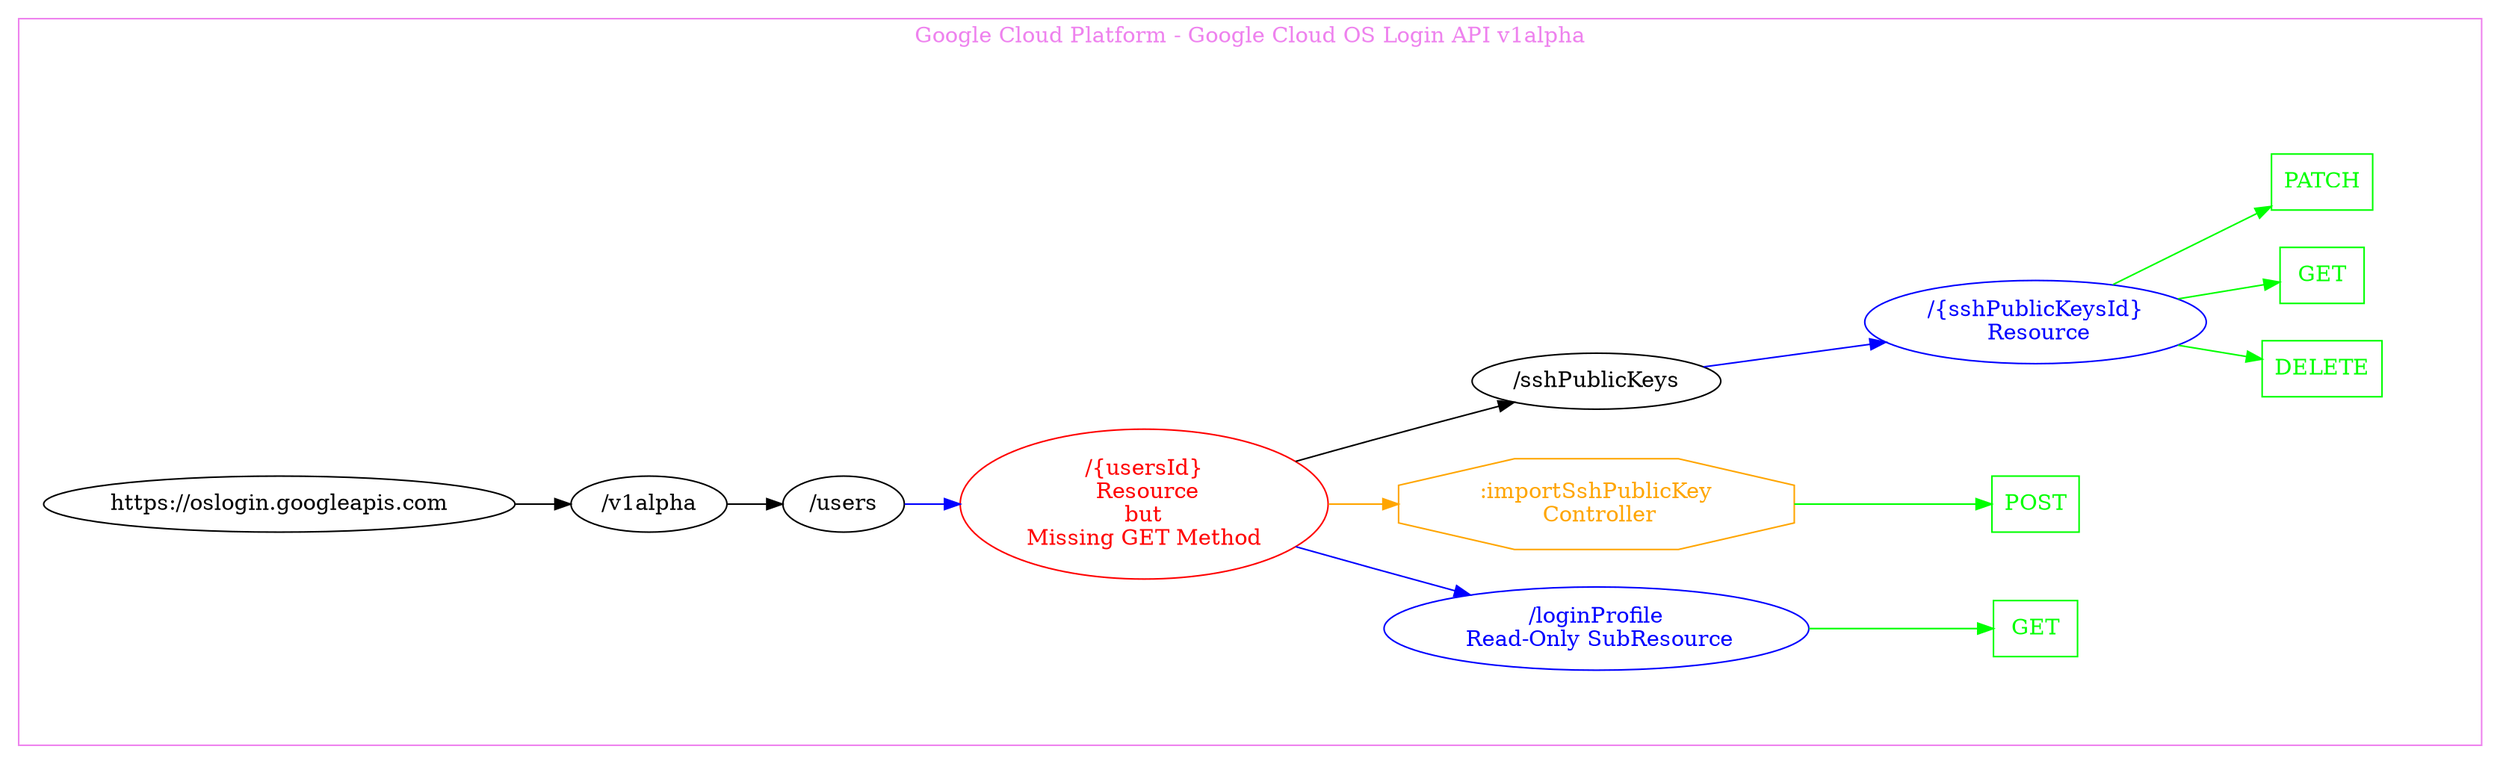 digraph Cloud_Computing_REST_API {
rankdir="LR";
subgraph cluster_0 {
label="Google Cloud Platform - Google Cloud OS Login API v1alpha"
color=violet
fontcolor=violet
subgraph cluster_1 {
label=""
color=white
fontcolor=white
node1 [label="https://oslogin.googleapis.com", shape="ellipse", color="black", fontcolor="black"]
node1 -> node2 [color="black", fontcolor="black"]
subgraph cluster_2 {
label=""
color=white
fontcolor=white
node2 [label="/v1alpha", shape="ellipse", color="black", fontcolor="black"]
node2 -> node3 [color="black", fontcolor="black"]
subgraph cluster_3 {
label=""
color=white
fontcolor=white
node3 [label="/users", shape="ellipse", color="black", fontcolor="black"]
node3 -> node4 [color="blue", fontcolor="blue"]
subgraph cluster_4 {
label=""
color=white
fontcolor=white
node4 [label="/{usersId}\n Resource\nbut\nMissing GET Method", shape="ellipse", color="red", fontcolor="red"]
node4 -> node5 [color="blue", fontcolor="blue"]
subgraph cluster_5 {
label=""
color=white
fontcolor=white
node5 [label="/loginProfile\n Read-Only SubResource", shape="ellipse", color="blue", fontcolor="blue"]
node5 -> node6 [color="green", fontcolor="green"]
subgraph cluster_6 {
label=""
color=white
fontcolor=white
node6 [label="GET", shape="box", color="green", fontcolor="green"]
}
}
node4 -> node7 [color="orange", fontcolor="orange"]
subgraph cluster_7 {
label=""
color=white
fontcolor=white
node7 [label=":importSshPublicKey\n Controller", shape="octagon", color="orange", fontcolor="orange"]
node7 -> node8 [color="green", fontcolor="green"]
subgraph cluster_8 {
label=""
color=white
fontcolor=white
node8 [label="POST", shape="box", color="green", fontcolor="green"]
}
}
node4 -> node9 [color="black", fontcolor="black"]
subgraph cluster_9 {
label=""
color=white
fontcolor=white
node9 [label="/sshPublicKeys", shape="ellipse", color="black", fontcolor="black"]
node9 -> node10 [color="blue", fontcolor="blue"]
subgraph cluster_10 {
label=""
color=white
fontcolor=white
node10 [label="/{sshPublicKeysId}\n Resource", shape="ellipse", color="blue", fontcolor="blue"]
node10 -> node11 [color="green", fontcolor="green"]
subgraph cluster_11 {
label=""
color=white
fontcolor=white
node11 [label="DELETE", shape="box", color="green", fontcolor="green"]
}
node10 -> node12 [color="green", fontcolor="green"]
subgraph cluster_12 {
label=""
color=white
fontcolor=white
node12 [label="GET", shape="box", color="green", fontcolor="green"]
}
node10 -> node13 [color="green", fontcolor="green"]
subgraph cluster_13 {
label=""
color=white
fontcolor=white
node13 [label="PATCH", shape="box", color="green", fontcolor="green"]
}
}
}
}
}
}
}
}
}
